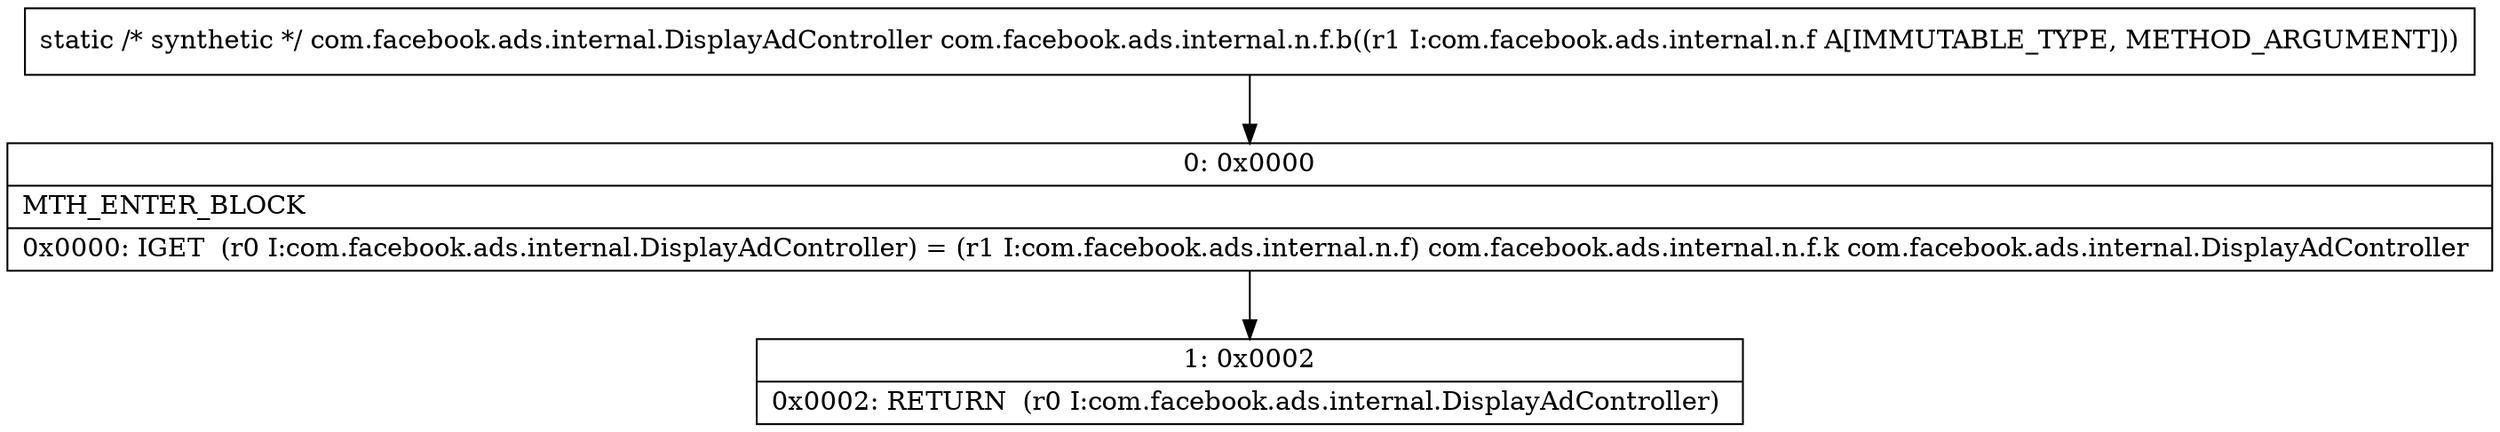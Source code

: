 digraph "CFG forcom.facebook.ads.internal.n.f.b(Lcom\/facebook\/ads\/internal\/n\/f;)Lcom\/facebook\/ads\/internal\/DisplayAdController;" {
Node_0 [shape=record,label="{0\:\ 0x0000|MTH_ENTER_BLOCK\l|0x0000: IGET  (r0 I:com.facebook.ads.internal.DisplayAdController) = (r1 I:com.facebook.ads.internal.n.f) com.facebook.ads.internal.n.f.k com.facebook.ads.internal.DisplayAdController \l}"];
Node_1 [shape=record,label="{1\:\ 0x0002|0x0002: RETURN  (r0 I:com.facebook.ads.internal.DisplayAdController) \l}"];
MethodNode[shape=record,label="{static \/* synthetic *\/ com.facebook.ads.internal.DisplayAdController com.facebook.ads.internal.n.f.b((r1 I:com.facebook.ads.internal.n.f A[IMMUTABLE_TYPE, METHOD_ARGUMENT])) }"];
MethodNode -> Node_0;
Node_0 -> Node_1;
}

